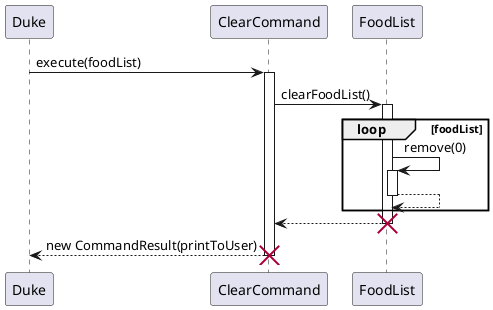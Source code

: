 @startuml
'https://plantuml.com/sequence-diagram

Participant Duke
Participant ClearCommand
Participant FoodList

Duke -> ClearCommand: execute(foodList)
activate ClearCommand

ClearCommand -> FoodList: clearFoodList()
activate FoodList

loop foodList
FoodList -> FoodList: remove(0)
activate FoodList
FoodList --> FoodList
deactivate FoodList
end

ClearCommand <-- FoodList

deactivate FoodList
destroy FoodList

ClearCommand --> Duke: new CommandResult(printToUser)
deactivate ClearCommand
destroy ClearCommand
@enduml